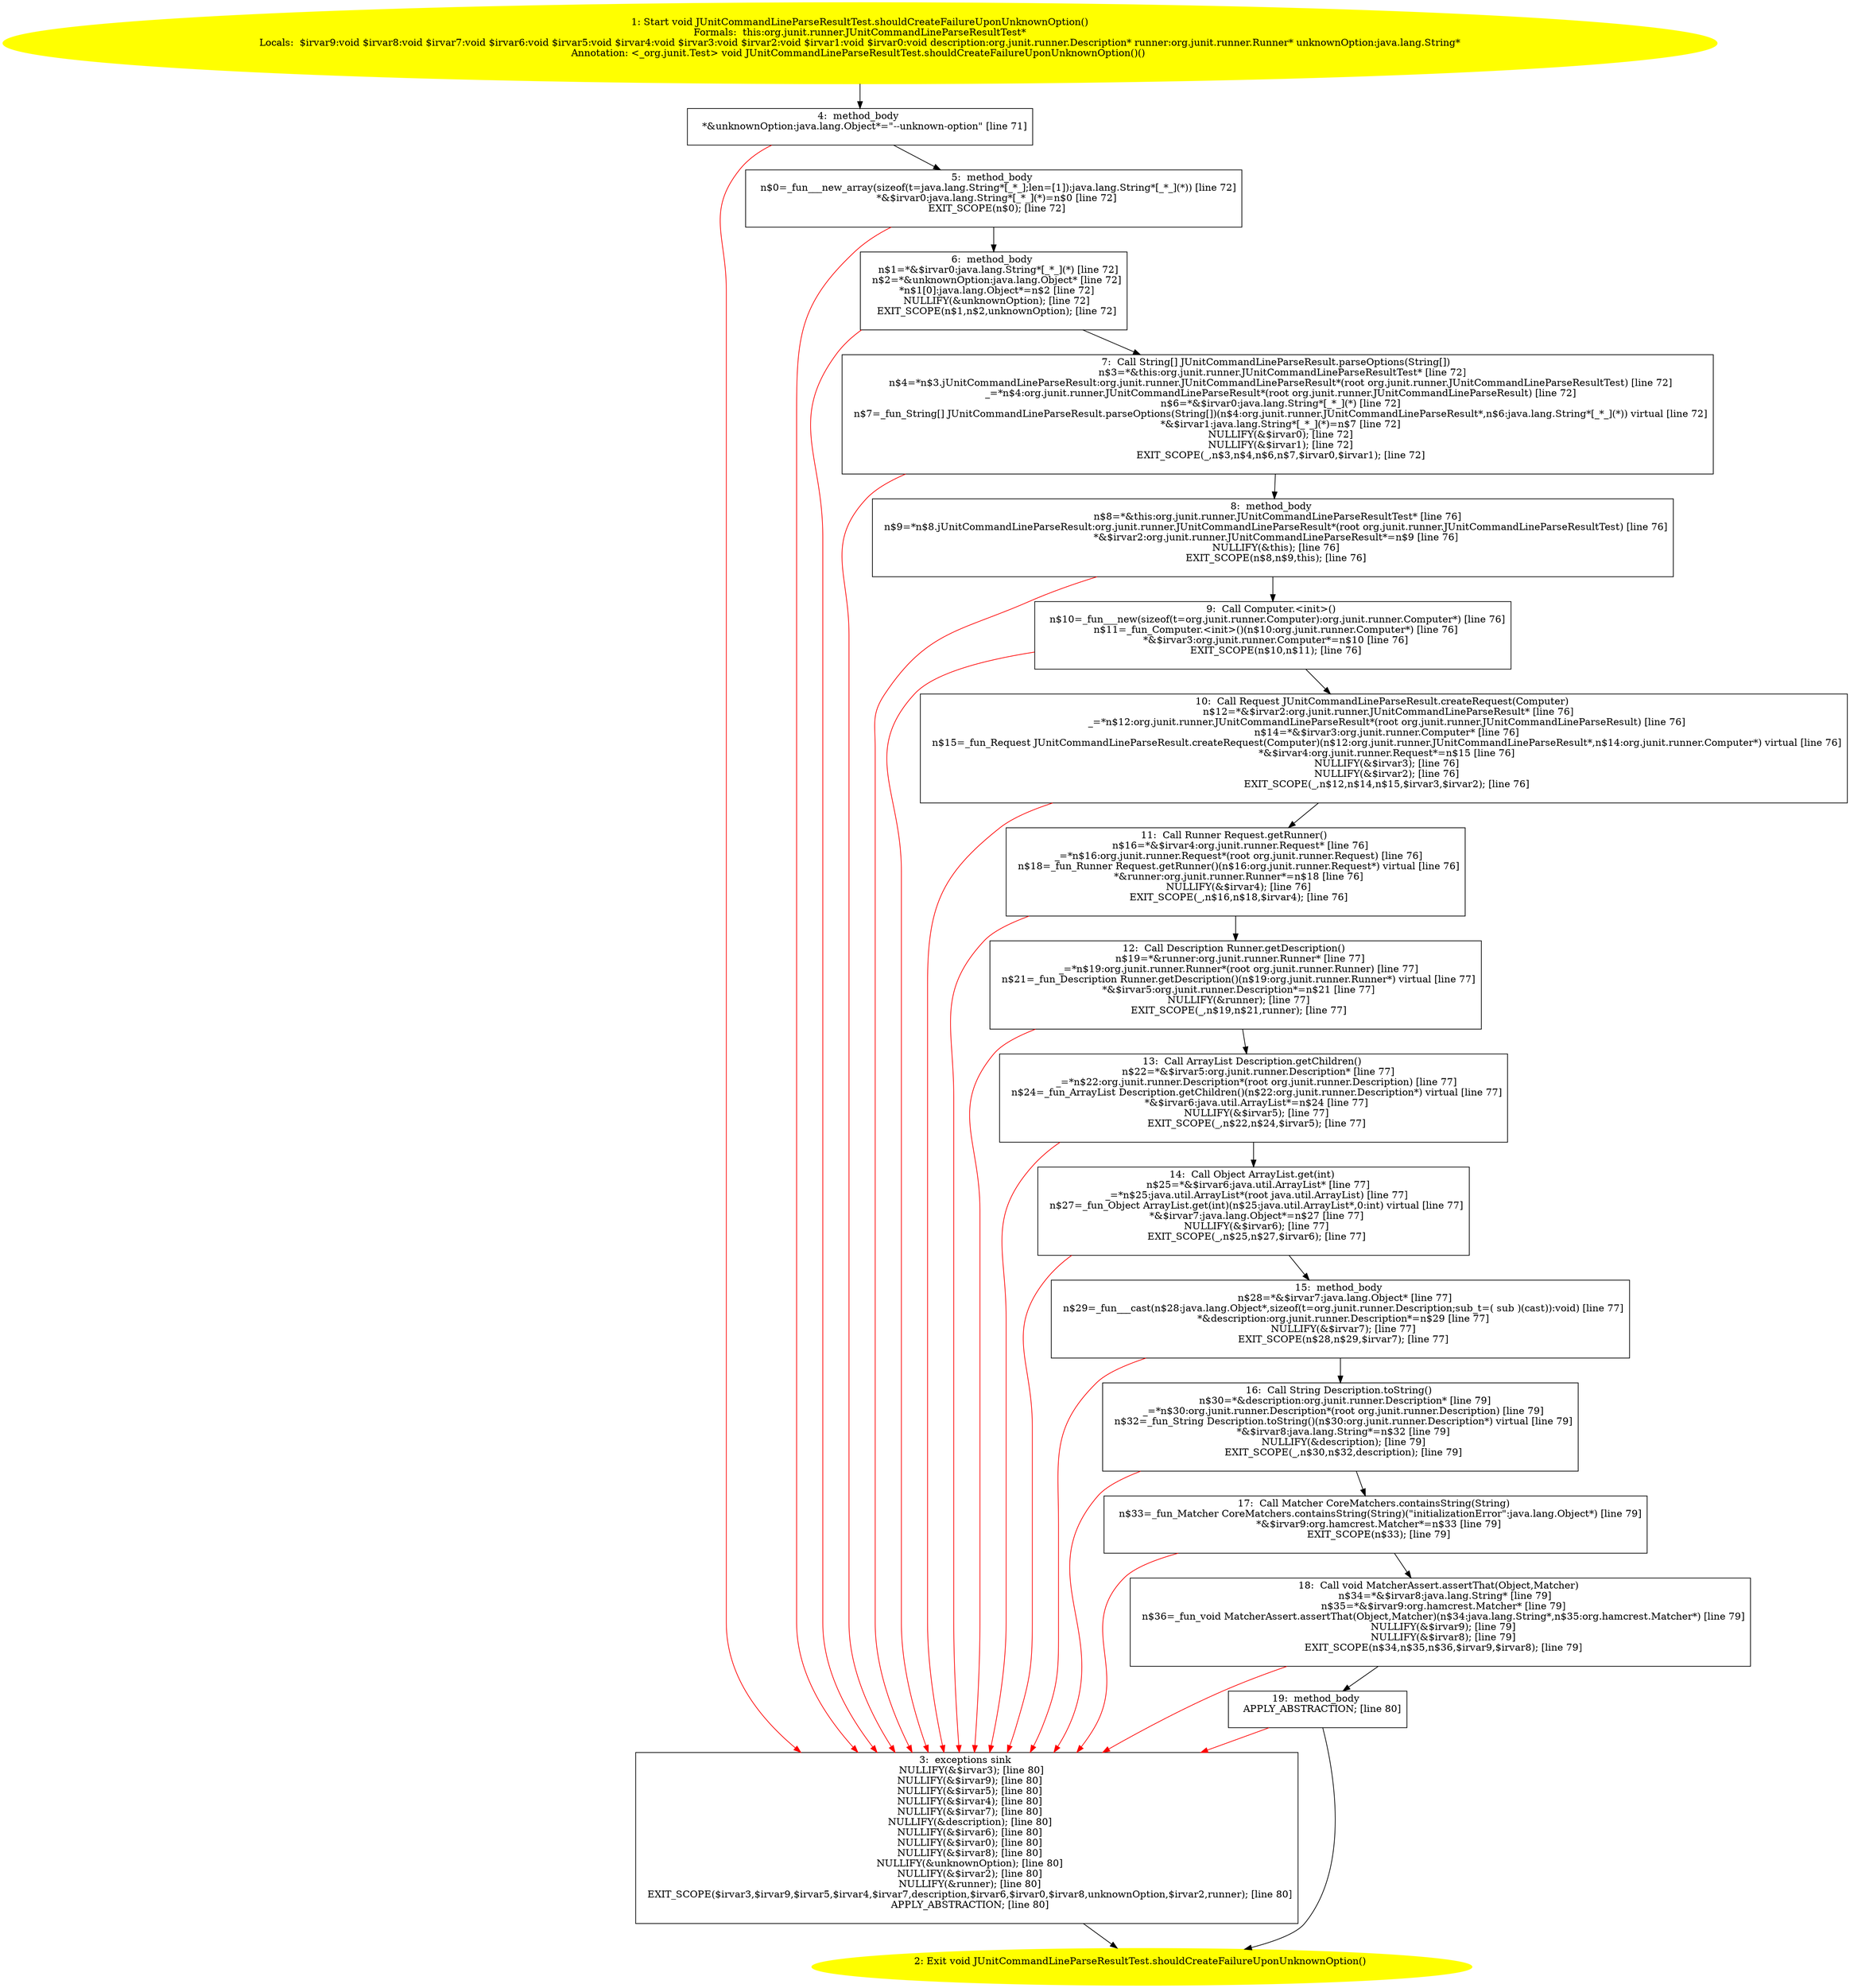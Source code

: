 /* @generated */
digraph cfg {
"org.junit.runner.JUnitCommandLineParseResultTest.shouldCreateFailureUponUnknownOption():void.92c9e8d0bd5555b5dfa791d62d4994cc_1" [label="1: Start void JUnitCommandLineParseResultTest.shouldCreateFailureUponUnknownOption()\nFormals:  this:org.junit.runner.JUnitCommandLineParseResultTest*\nLocals:  $irvar9:void $irvar8:void $irvar7:void $irvar6:void $irvar5:void $irvar4:void $irvar3:void $irvar2:void $irvar1:void $irvar0:void description:org.junit.runner.Description* runner:org.junit.runner.Runner* unknownOption:java.lang.String*\nAnnotation: <_org.junit.Test> void JUnitCommandLineParseResultTest.shouldCreateFailureUponUnknownOption()() \n  " color=yellow style=filled]
	

	 "org.junit.runner.JUnitCommandLineParseResultTest.shouldCreateFailureUponUnknownOption():void.92c9e8d0bd5555b5dfa791d62d4994cc_1" -> "org.junit.runner.JUnitCommandLineParseResultTest.shouldCreateFailureUponUnknownOption():void.92c9e8d0bd5555b5dfa791d62d4994cc_4" ;
"org.junit.runner.JUnitCommandLineParseResultTest.shouldCreateFailureUponUnknownOption():void.92c9e8d0bd5555b5dfa791d62d4994cc_2" [label="2: Exit void JUnitCommandLineParseResultTest.shouldCreateFailureUponUnknownOption() \n  " color=yellow style=filled]
	

"org.junit.runner.JUnitCommandLineParseResultTest.shouldCreateFailureUponUnknownOption():void.92c9e8d0bd5555b5dfa791d62d4994cc_3" [label="3:  exceptions sink \n   NULLIFY(&$irvar3); [line 80]\n  NULLIFY(&$irvar9); [line 80]\n  NULLIFY(&$irvar5); [line 80]\n  NULLIFY(&$irvar4); [line 80]\n  NULLIFY(&$irvar7); [line 80]\n  NULLIFY(&description); [line 80]\n  NULLIFY(&$irvar6); [line 80]\n  NULLIFY(&$irvar0); [line 80]\n  NULLIFY(&$irvar8); [line 80]\n  NULLIFY(&unknownOption); [line 80]\n  NULLIFY(&$irvar2); [line 80]\n  NULLIFY(&runner); [line 80]\n  EXIT_SCOPE($irvar3,$irvar9,$irvar5,$irvar4,$irvar7,description,$irvar6,$irvar0,$irvar8,unknownOption,$irvar2,runner); [line 80]\n  APPLY_ABSTRACTION; [line 80]\n " shape="box"]
	

	 "org.junit.runner.JUnitCommandLineParseResultTest.shouldCreateFailureUponUnknownOption():void.92c9e8d0bd5555b5dfa791d62d4994cc_3" -> "org.junit.runner.JUnitCommandLineParseResultTest.shouldCreateFailureUponUnknownOption():void.92c9e8d0bd5555b5dfa791d62d4994cc_2" ;
"org.junit.runner.JUnitCommandLineParseResultTest.shouldCreateFailureUponUnknownOption():void.92c9e8d0bd5555b5dfa791d62d4994cc_4" [label="4:  method_body \n   *&unknownOption:java.lang.Object*=\"--unknown-option\" [line 71]\n " shape="box"]
	

	 "org.junit.runner.JUnitCommandLineParseResultTest.shouldCreateFailureUponUnknownOption():void.92c9e8d0bd5555b5dfa791d62d4994cc_4" -> "org.junit.runner.JUnitCommandLineParseResultTest.shouldCreateFailureUponUnknownOption():void.92c9e8d0bd5555b5dfa791d62d4994cc_5" ;
	 "org.junit.runner.JUnitCommandLineParseResultTest.shouldCreateFailureUponUnknownOption():void.92c9e8d0bd5555b5dfa791d62d4994cc_4" -> "org.junit.runner.JUnitCommandLineParseResultTest.shouldCreateFailureUponUnknownOption():void.92c9e8d0bd5555b5dfa791d62d4994cc_3" [color="red" ];
"org.junit.runner.JUnitCommandLineParseResultTest.shouldCreateFailureUponUnknownOption():void.92c9e8d0bd5555b5dfa791d62d4994cc_5" [label="5:  method_body \n   n$0=_fun___new_array(sizeof(t=java.lang.String*[_*_];len=[1]):java.lang.String*[_*_](*)) [line 72]\n  *&$irvar0:java.lang.String*[_*_](*)=n$0 [line 72]\n  EXIT_SCOPE(n$0); [line 72]\n " shape="box"]
	

	 "org.junit.runner.JUnitCommandLineParseResultTest.shouldCreateFailureUponUnknownOption():void.92c9e8d0bd5555b5dfa791d62d4994cc_5" -> "org.junit.runner.JUnitCommandLineParseResultTest.shouldCreateFailureUponUnknownOption():void.92c9e8d0bd5555b5dfa791d62d4994cc_6" ;
	 "org.junit.runner.JUnitCommandLineParseResultTest.shouldCreateFailureUponUnknownOption():void.92c9e8d0bd5555b5dfa791d62d4994cc_5" -> "org.junit.runner.JUnitCommandLineParseResultTest.shouldCreateFailureUponUnknownOption():void.92c9e8d0bd5555b5dfa791d62d4994cc_3" [color="red" ];
"org.junit.runner.JUnitCommandLineParseResultTest.shouldCreateFailureUponUnknownOption():void.92c9e8d0bd5555b5dfa791d62d4994cc_6" [label="6:  method_body \n   n$1=*&$irvar0:java.lang.String*[_*_](*) [line 72]\n  n$2=*&unknownOption:java.lang.Object* [line 72]\n  *n$1[0]:java.lang.Object*=n$2 [line 72]\n  NULLIFY(&unknownOption); [line 72]\n  EXIT_SCOPE(n$1,n$2,unknownOption); [line 72]\n " shape="box"]
	

	 "org.junit.runner.JUnitCommandLineParseResultTest.shouldCreateFailureUponUnknownOption():void.92c9e8d0bd5555b5dfa791d62d4994cc_6" -> "org.junit.runner.JUnitCommandLineParseResultTest.shouldCreateFailureUponUnknownOption():void.92c9e8d0bd5555b5dfa791d62d4994cc_7" ;
	 "org.junit.runner.JUnitCommandLineParseResultTest.shouldCreateFailureUponUnknownOption():void.92c9e8d0bd5555b5dfa791d62d4994cc_6" -> "org.junit.runner.JUnitCommandLineParseResultTest.shouldCreateFailureUponUnknownOption():void.92c9e8d0bd5555b5dfa791d62d4994cc_3" [color="red" ];
"org.junit.runner.JUnitCommandLineParseResultTest.shouldCreateFailureUponUnknownOption():void.92c9e8d0bd5555b5dfa791d62d4994cc_7" [label="7:  Call String[] JUnitCommandLineParseResult.parseOptions(String[]) \n   n$3=*&this:org.junit.runner.JUnitCommandLineParseResultTest* [line 72]\n  n$4=*n$3.jUnitCommandLineParseResult:org.junit.runner.JUnitCommandLineParseResult*(root org.junit.runner.JUnitCommandLineParseResultTest) [line 72]\n  _=*n$4:org.junit.runner.JUnitCommandLineParseResult*(root org.junit.runner.JUnitCommandLineParseResult) [line 72]\n  n$6=*&$irvar0:java.lang.String*[_*_](*) [line 72]\n  n$7=_fun_String[] JUnitCommandLineParseResult.parseOptions(String[])(n$4:org.junit.runner.JUnitCommandLineParseResult*,n$6:java.lang.String*[_*_](*)) virtual [line 72]\n  *&$irvar1:java.lang.String*[_*_](*)=n$7 [line 72]\n  NULLIFY(&$irvar0); [line 72]\n  NULLIFY(&$irvar1); [line 72]\n  EXIT_SCOPE(_,n$3,n$4,n$6,n$7,$irvar0,$irvar1); [line 72]\n " shape="box"]
	

	 "org.junit.runner.JUnitCommandLineParseResultTest.shouldCreateFailureUponUnknownOption():void.92c9e8d0bd5555b5dfa791d62d4994cc_7" -> "org.junit.runner.JUnitCommandLineParseResultTest.shouldCreateFailureUponUnknownOption():void.92c9e8d0bd5555b5dfa791d62d4994cc_8" ;
	 "org.junit.runner.JUnitCommandLineParseResultTest.shouldCreateFailureUponUnknownOption():void.92c9e8d0bd5555b5dfa791d62d4994cc_7" -> "org.junit.runner.JUnitCommandLineParseResultTest.shouldCreateFailureUponUnknownOption():void.92c9e8d0bd5555b5dfa791d62d4994cc_3" [color="red" ];
"org.junit.runner.JUnitCommandLineParseResultTest.shouldCreateFailureUponUnknownOption():void.92c9e8d0bd5555b5dfa791d62d4994cc_8" [label="8:  method_body \n   n$8=*&this:org.junit.runner.JUnitCommandLineParseResultTest* [line 76]\n  n$9=*n$8.jUnitCommandLineParseResult:org.junit.runner.JUnitCommandLineParseResult*(root org.junit.runner.JUnitCommandLineParseResultTest) [line 76]\n  *&$irvar2:org.junit.runner.JUnitCommandLineParseResult*=n$9 [line 76]\n  NULLIFY(&this); [line 76]\n  EXIT_SCOPE(n$8,n$9,this); [line 76]\n " shape="box"]
	

	 "org.junit.runner.JUnitCommandLineParseResultTest.shouldCreateFailureUponUnknownOption():void.92c9e8d0bd5555b5dfa791d62d4994cc_8" -> "org.junit.runner.JUnitCommandLineParseResultTest.shouldCreateFailureUponUnknownOption():void.92c9e8d0bd5555b5dfa791d62d4994cc_9" ;
	 "org.junit.runner.JUnitCommandLineParseResultTest.shouldCreateFailureUponUnknownOption():void.92c9e8d0bd5555b5dfa791d62d4994cc_8" -> "org.junit.runner.JUnitCommandLineParseResultTest.shouldCreateFailureUponUnknownOption():void.92c9e8d0bd5555b5dfa791d62d4994cc_3" [color="red" ];
"org.junit.runner.JUnitCommandLineParseResultTest.shouldCreateFailureUponUnknownOption():void.92c9e8d0bd5555b5dfa791d62d4994cc_9" [label="9:  Call Computer.<init>() \n   n$10=_fun___new(sizeof(t=org.junit.runner.Computer):org.junit.runner.Computer*) [line 76]\n  n$11=_fun_Computer.<init>()(n$10:org.junit.runner.Computer*) [line 76]\n  *&$irvar3:org.junit.runner.Computer*=n$10 [line 76]\n  EXIT_SCOPE(n$10,n$11); [line 76]\n " shape="box"]
	

	 "org.junit.runner.JUnitCommandLineParseResultTest.shouldCreateFailureUponUnknownOption():void.92c9e8d0bd5555b5dfa791d62d4994cc_9" -> "org.junit.runner.JUnitCommandLineParseResultTest.shouldCreateFailureUponUnknownOption():void.92c9e8d0bd5555b5dfa791d62d4994cc_10" ;
	 "org.junit.runner.JUnitCommandLineParseResultTest.shouldCreateFailureUponUnknownOption():void.92c9e8d0bd5555b5dfa791d62d4994cc_9" -> "org.junit.runner.JUnitCommandLineParseResultTest.shouldCreateFailureUponUnknownOption():void.92c9e8d0bd5555b5dfa791d62d4994cc_3" [color="red" ];
"org.junit.runner.JUnitCommandLineParseResultTest.shouldCreateFailureUponUnknownOption():void.92c9e8d0bd5555b5dfa791d62d4994cc_10" [label="10:  Call Request JUnitCommandLineParseResult.createRequest(Computer) \n   n$12=*&$irvar2:org.junit.runner.JUnitCommandLineParseResult* [line 76]\n  _=*n$12:org.junit.runner.JUnitCommandLineParseResult*(root org.junit.runner.JUnitCommandLineParseResult) [line 76]\n  n$14=*&$irvar3:org.junit.runner.Computer* [line 76]\n  n$15=_fun_Request JUnitCommandLineParseResult.createRequest(Computer)(n$12:org.junit.runner.JUnitCommandLineParseResult*,n$14:org.junit.runner.Computer*) virtual [line 76]\n  *&$irvar4:org.junit.runner.Request*=n$15 [line 76]\n  NULLIFY(&$irvar3); [line 76]\n  NULLIFY(&$irvar2); [line 76]\n  EXIT_SCOPE(_,n$12,n$14,n$15,$irvar3,$irvar2); [line 76]\n " shape="box"]
	

	 "org.junit.runner.JUnitCommandLineParseResultTest.shouldCreateFailureUponUnknownOption():void.92c9e8d0bd5555b5dfa791d62d4994cc_10" -> "org.junit.runner.JUnitCommandLineParseResultTest.shouldCreateFailureUponUnknownOption():void.92c9e8d0bd5555b5dfa791d62d4994cc_11" ;
	 "org.junit.runner.JUnitCommandLineParseResultTest.shouldCreateFailureUponUnknownOption():void.92c9e8d0bd5555b5dfa791d62d4994cc_10" -> "org.junit.runner.JUnitCommandLineParseResultTest.shouldCreateFailureUponUnknownOption():void.92c9e8d0bd5555b5dfa791d62d4994cc_3" [color="red" ];
"org.junit.runner.JUnitCommandLineParseResultTest.shouldCreateFailureUponUnknownOption():void.92c9e8d0bd5555b5dfa791d62d4994cc_11" [label="11:  Call Runner Request.getRunner() \n   n$16=*&$irvar4:org.junit.runner.Request* [line 76]\n  _=*n$16:org.junit.runner.Request*(root org.junit.runner.Request) [line 76]\n  n$18=_fun_Runner Request.getRunner()(n$16:org.junit.runner.Request*) virtual [line 76]\n  *&runner:org.junit.runner.Runner*=n$18 [line 76]\n  NULLIFY(&$irvar4); [line 76]\n  EXIT_SCOPE(_,n$16,n$18,$irvar4); [line 76]\n " shape="box"]
	

	 "org.junit.runner.JUnitCommandLineParseResultTest.shouldCreateFailureUponUnknownOption():void.92c9e8d0bd5555b5dfa791d62d4994cc_11" -> "org.junit.runner.JUnitCommandLineParseResultTest.shouldCreateFailureUponUnknownOption():void.92c9e8d0bd5555b5dfa791d62d4994cc_12" ;
	 "org.junit.runner.JUnitCommandLineParseResultTest.shouldCreateFailureUponUnknownOption():void.92c9e8d0bd5555b5dfa791d62d4994cc_11" -> "org.junit.runner.JUnitCommandLineParseResultTest.shouldCreateFailureUponUnknownOption():void.92c9e8d0bd5555b5dfa791d62d4994cc_3" [color="red" ];
"org.junit.runner.JUnitCommandLineParseResultTest.shouldCreateFailureUponUnknownOption():void.92c9e8d0bd5555b5dfa791d62d4994cc_12" [label="12:  Call Description Runner.getDescription() \n   n$19=*&runner:org.junit.runner.Runner* [line 77]\n  _=*n$19:org.junit.runner.Runner*(root org.junit.runner.Runner) [line 77]\n  n$21=_fun_Description Runner.getDescription()(n$19:org.junit.runner.Runner*) virtual [line 77]\n  *&$irvar5:org.junit.runner.Description*=n$21 [line 77]\n  NULLIFY(&runner); [line 77]\n  EXIT_SCOPE(_,n$19,n$21,runner); [line 77]\n " shape="box"]
	

	 "org.junit.runner.JUnitCommandLineParseResultTest.shouldCreateFailureUponUnknownOption():void.92c9e8d0bd5555b5dfa791d62d4994cc_12" -> "org.junit.runner.JUnitCommandLineParseResultTest.shouldCreateFailureUponUnknownOption():void.92c9e8d0bd5555b5dfa791d62d4994cc_13" ;
	 "org.junit.runner.JUnitCommandLineParseResultTest.shouldCreateFailureUponUnknownOption():void.92c9e8d0bd5555b5dfa791d62d4994cc_12" -> "org.junit.runner.JUnitCommandLineParseResultTest.shouldCreateFailureUponUnknownOption():void.92c9e8d0bd5555b5dfa791d62d4994cc_3" [color="red" ];
"org.junit.runner.JUnitCommandLineParseResultTest.shouldCreateFailureUponUnknownOption():void.92c9e8d0bd5555b5dfa791d62d4994cc_13" [label="13:  Call ArrayList Description.getChildren() \n   n$22=*&$irvar5:org.junit.runner.Description* [line 77]\n  _=*n$22:org.junit.runner.Description*(root org.junit.runner.Description) [line 77]\n  n$24=_fun_ArrayList Description.getChildren()(n$22:org.junit.runner.Description*) virtual [line 77]\n  *&$irvar6:java.util.ArrayList*=n$24 [line 77]\n  NULLIFY(&$irvar5); [line 77]\n  EXIT_SCOPE(_,n$22,n$24,$irvar5); [line 77]\n " shape="box"]
	

	 "org.junit.runner.JUnitCommandLineParseResultTest.shouldCreateFailureUponUnknownOption():void.92c9e8d0bd5555b5dfa791d62d4994cc_13" -> "org.junit.runner.JUnitCommandLineParseResultTest.shouldCreateFailureUponUnknownOption():void.92c9e8d0bd5555b5dfa791d62d4994cc_14" ;
	 "org.junit.runner.JUnitCommandLineParseResultTest.shouldCreateFailureUponUnknownOption():void.92c9e8d0bd5555b5dfa791d62d4994cc_13" -> "org.junit.runner.JUnitCommandLineParseResultTest.shouldCreateFailureUponUnknownOption():void.92c9e8d0bd5555b5dfa791d62d4994cc_3" [color="red" ];
"org.junit.runner.JUnitCommandLineParseResultTest.shouldCreateFailureUponUnknownOption():void.92c9e8d0bd5555b5dfa791d62d4994cc_14" [label="14:  Call Object ArrayList.get(int) \n   n$25=*&$irvar6:java.util.ArrayList* [line 77]\n  _=*n$25:java.util.ArrayList*(root java.util.ArrayList) [line 77]\n  n$27=_fun_Object ArrayList.get(int)(n$25:java.util.ArrayList*,0:int) virtual [line 77]\n  *&$irvar7:java.lang.Object*=n$27 [line 77]\n  NULLIFY(&$irvar6); [line 77]\n  EXIT_SCOPE(_,n$25,n$27,$irvar6); [line 77]\n " shape="box"]
	

	 "org.junit.runner.JUnitCommandLineParseResultTest.shouldCreateFailureUponUnknownOption():void.92c9e8d0bd5555b5dfa791d62d4994cc_14" -> "org.junit.runner.JUnitCommandLineParseResultTest.shouldCreateFailureUponUnknownOption():void.92c9e8d0bd5555b5dfa791d62d4994cc_15" ;
	 "org.junit.runner.JUnitCommandLineParseResultTest.shouldCreateFailureUponUnknownOption():void.92c9e8d0bd5555b5dfa791d62d4994cc_14" -> "org.junit.runner.JUnitCommandLineParseResultTest.shouldCreateFailureUponUnknownOption():void.92c9e8d0bd5555b5dfa791d62d4994cc_3" [color="red" ];
"org.junit.runner.JUnitCommandLineParseResultTest.shouldCreateFailureUponUnknownOption():void.92c9e8d0bd5555b5dfa791d62d4994cc_15" [label="15:  method_body \n   n$28=*&$irvar7:java.lang.Object* [line 77]\n  n$29=_fun___cast(n$28:java.lang.Object*,sizeof(t=org.junit.runner.Description;sub_t=( sub )(cast)):void) [line 77]\n  *&description:org.junit.runner.Description*=n$29 [line 77]\n  NULLIFY(&$irvar7); [line 77]\n  EXIT_SCOPE(n$28,n$29,$irvar7); [line 77]\n " shape="box"]
	

	 "org.junit.runner.JUnitCommandLineParseResultTest.shouldCreateFailureUponUnknownOption():void.92c9e8d0bd5555b5dfa791d62d4994cc_15" -> "org.junit.runner.JUnitCommandLineParseResultTest.shouldCreateFailureUponUnknownOption():void.92c9e8d0bd5555b5dfa791d62d4994cc_16" ;
	 "org.junit.runner.JUnitCommandLineParseResultTest.shouldCreateFailureUponUnknownOption():void.92c9e8d0bd5555b5dfa791d62d4994cc_15" -> "org.junit.runner.JUnitCommandLineParseResultTest.shouldCreateFailureUponUnknownOption():void.92c9e8d0bd5555b5dfa791d62d4994cc_3" [color="red" ];
"org.junit.runner.JUnitCommandLineParseResultTest.shouldCreateFailureUponUnknownOption():void.92c9e8d0bd5555b5dfa791d62d4994cc_16" [label="16:  Call String Description.toString() \n   n$30=*&description:org.junit.runner.Description* [line 79]\n  _=*n$30:org.junit.runner.Description*(root org.junit.runner.Description) [line 79]\n  n$32=_fun_String Description.toString()(n$30:org.junit.runner.Description*) virtual [line 79]\n  *&$irvar8:java.lang.String*=n$32 [line 79]\n  NULLIFY(&description); [line 79]\n  EXIT_SCOPE(_,n$30,n$32,description); [line 79]\n " shape="box"]
	

	 "org.junit.runner.JUnitCommandLineParseResultTest.shouldCreateFailureUponUnknownOption():void.92c9e8d0bd5555b5dfa791d62d4994cc_16" -> "org.junit.runner.JUnitCommandLineParseResultTest.shouldCreateFailureUponUnknownOption():void.92c9e8d0bd5555b5dfa791d62d4994cc_17" ;
	 "org.junit.runner.JUnitCommandLineParseResultTest.shouldCreateFailureUponUnknownOption():void.92c9e8d0bd5555b5dfa791d62d4994cc_16" -> "org.junit.runner.JUnitCommandLineParseResultTest.shouldCreateFailureUponUnknownOption():void.92c9e8d0bd5555b5dfa791d62d4994cc_3" [color="red" ];
"org.junit.runner.JUnitCommandLineParseResultTest.shouldCreateFailureUponUnknownOption():void.92c9e8d0bd5555b5dfa791d62d4994cc_17" [label="17:  Call Matcher CoreMatchers.containsString(String) \n   n$33=_fun_Matcher CoreMatchers.containsString(String)(\"initializationError\":java.lang.Object*) [line 79]\n  *&$irvar9:org.hamcrest.Matcher*=n$33 [line 79]\n  EXIT_SCOPE(n$33); [line 79]\n " shape="box"]
	

	 "org.junit.runner.JUnitCommandLineParseResultTest.shouldCreateFailureUponUnknownOption():void.92c9e8d0bd5555b5dfa791d62d4994cc_17" -> "org.junit.runner.JUnitCommandLineParseResultTest.shouldCreateFailureUponUnknownOption():void.92c9e8d0bd5555b5dfa791d62d4994cc_18" ;
	 "org.junit.runner.JUnitCommandLineParseResultTest.shouldCreateFailureUponUnknownOption():void.92c9e8d0bd5555b5dfa791d62d4994cc_17" -> "org.junit.runner.JUnitCommandLineParseResultTest.shouldCreateFailureUponUnknownOption():void.92c9e8d0bd5555b5dfa791d62d4994cc_3" [color="red" ];
"org.junit.runner.JUnitCommandLineParseResultTest.shouldCreateFailureUponUnknownOption():void.92c9e8d0bd5555b5dfa791d62d4994cc_18" [label="18:  Call void MatcherAssert.assertThat(Object,Matcher) \n   n$34=*&$irvar8:java.lang.String* [line 79]\n  n$35=*&$irvar9:org.hamcrest.Matcher* [line 79]\n  n$36=_fun_void MatcherAssert.assertThat(Object,Matcher)(n$34:java.lang.String*,n$35:org.hamcrest.Matcher*) [line 79]\n  NULLIFY(&$irvar9); [line 79]\n  NULLIFY(&$irvar8); [line 79]\n  EXIT_SCOPE(n$34,n$35,n$36,$irvar9,$irvar8); [line 79]\n " shape="box"]
	

	 "org.junit.runner.JUnitCommandLineParseResultTest.shouldCreateFailureUponUnknownOption():void.92c9e8d0bd5555b5dfa791d62d4994cc_18" -> "org.junit.runner.JUnitCommandLineParseResultTest.shouldCreateFailureUponUnknownOption():void.92c9e8d0bd5555b5dfa791d62d4994cc_19" ;
	 "org.junit.runner.JUnitCommandLineParseResultTest.shouldCreateFailureUponUnknownOption():void.92c9e8d0bd5555b5dfa791d62d4994cc_18" -> "org.junit.runner.JUnitCommandLineParseResultTest.shouldCreateFailureUponUnknownOption():void.92c9e8d0bd5555b5dfa791d62d4994cc_3" [color="red" ];
"org.junit.runner.JUnitCommandLineParseResultTest.shouldCreateFailureUponUnknownOption():void.92c9e8d0bd5555b5dfa791d62d4994cc_19" [label="19:  method_body \n   APPLY_ABSTRACTION; [line 80]\n " shape="box"]
	

	 "org.junit.runner.JUnitCommandLineParseResultTest.shouldCreateFailureUponUnknownOption():void.92c9e8d0bd5555b5dfa791d62d4994cc_19" -> "org.junit.runner.JUnitCommandLineParseResultTest.shouldCreateFailureUponUnknownOption():void.92c9e8d0bd5555b5dfa791d62d4994cc_2" ;
	 "org.junit.runner.JUnitCommandLineParseResultTest.shouldCreateFailureUponUnknownOption():void.92c9e8d0bd5555b5dfa791d62d4994cc_19" -> "org.junit.runner.JUnitCommandLineParseResultTest.shouldCreateFailureUponUnknownOption():void.92c9e8d0bd5555b5dfa791d62d4994cc_3" [color="red" ];
}
